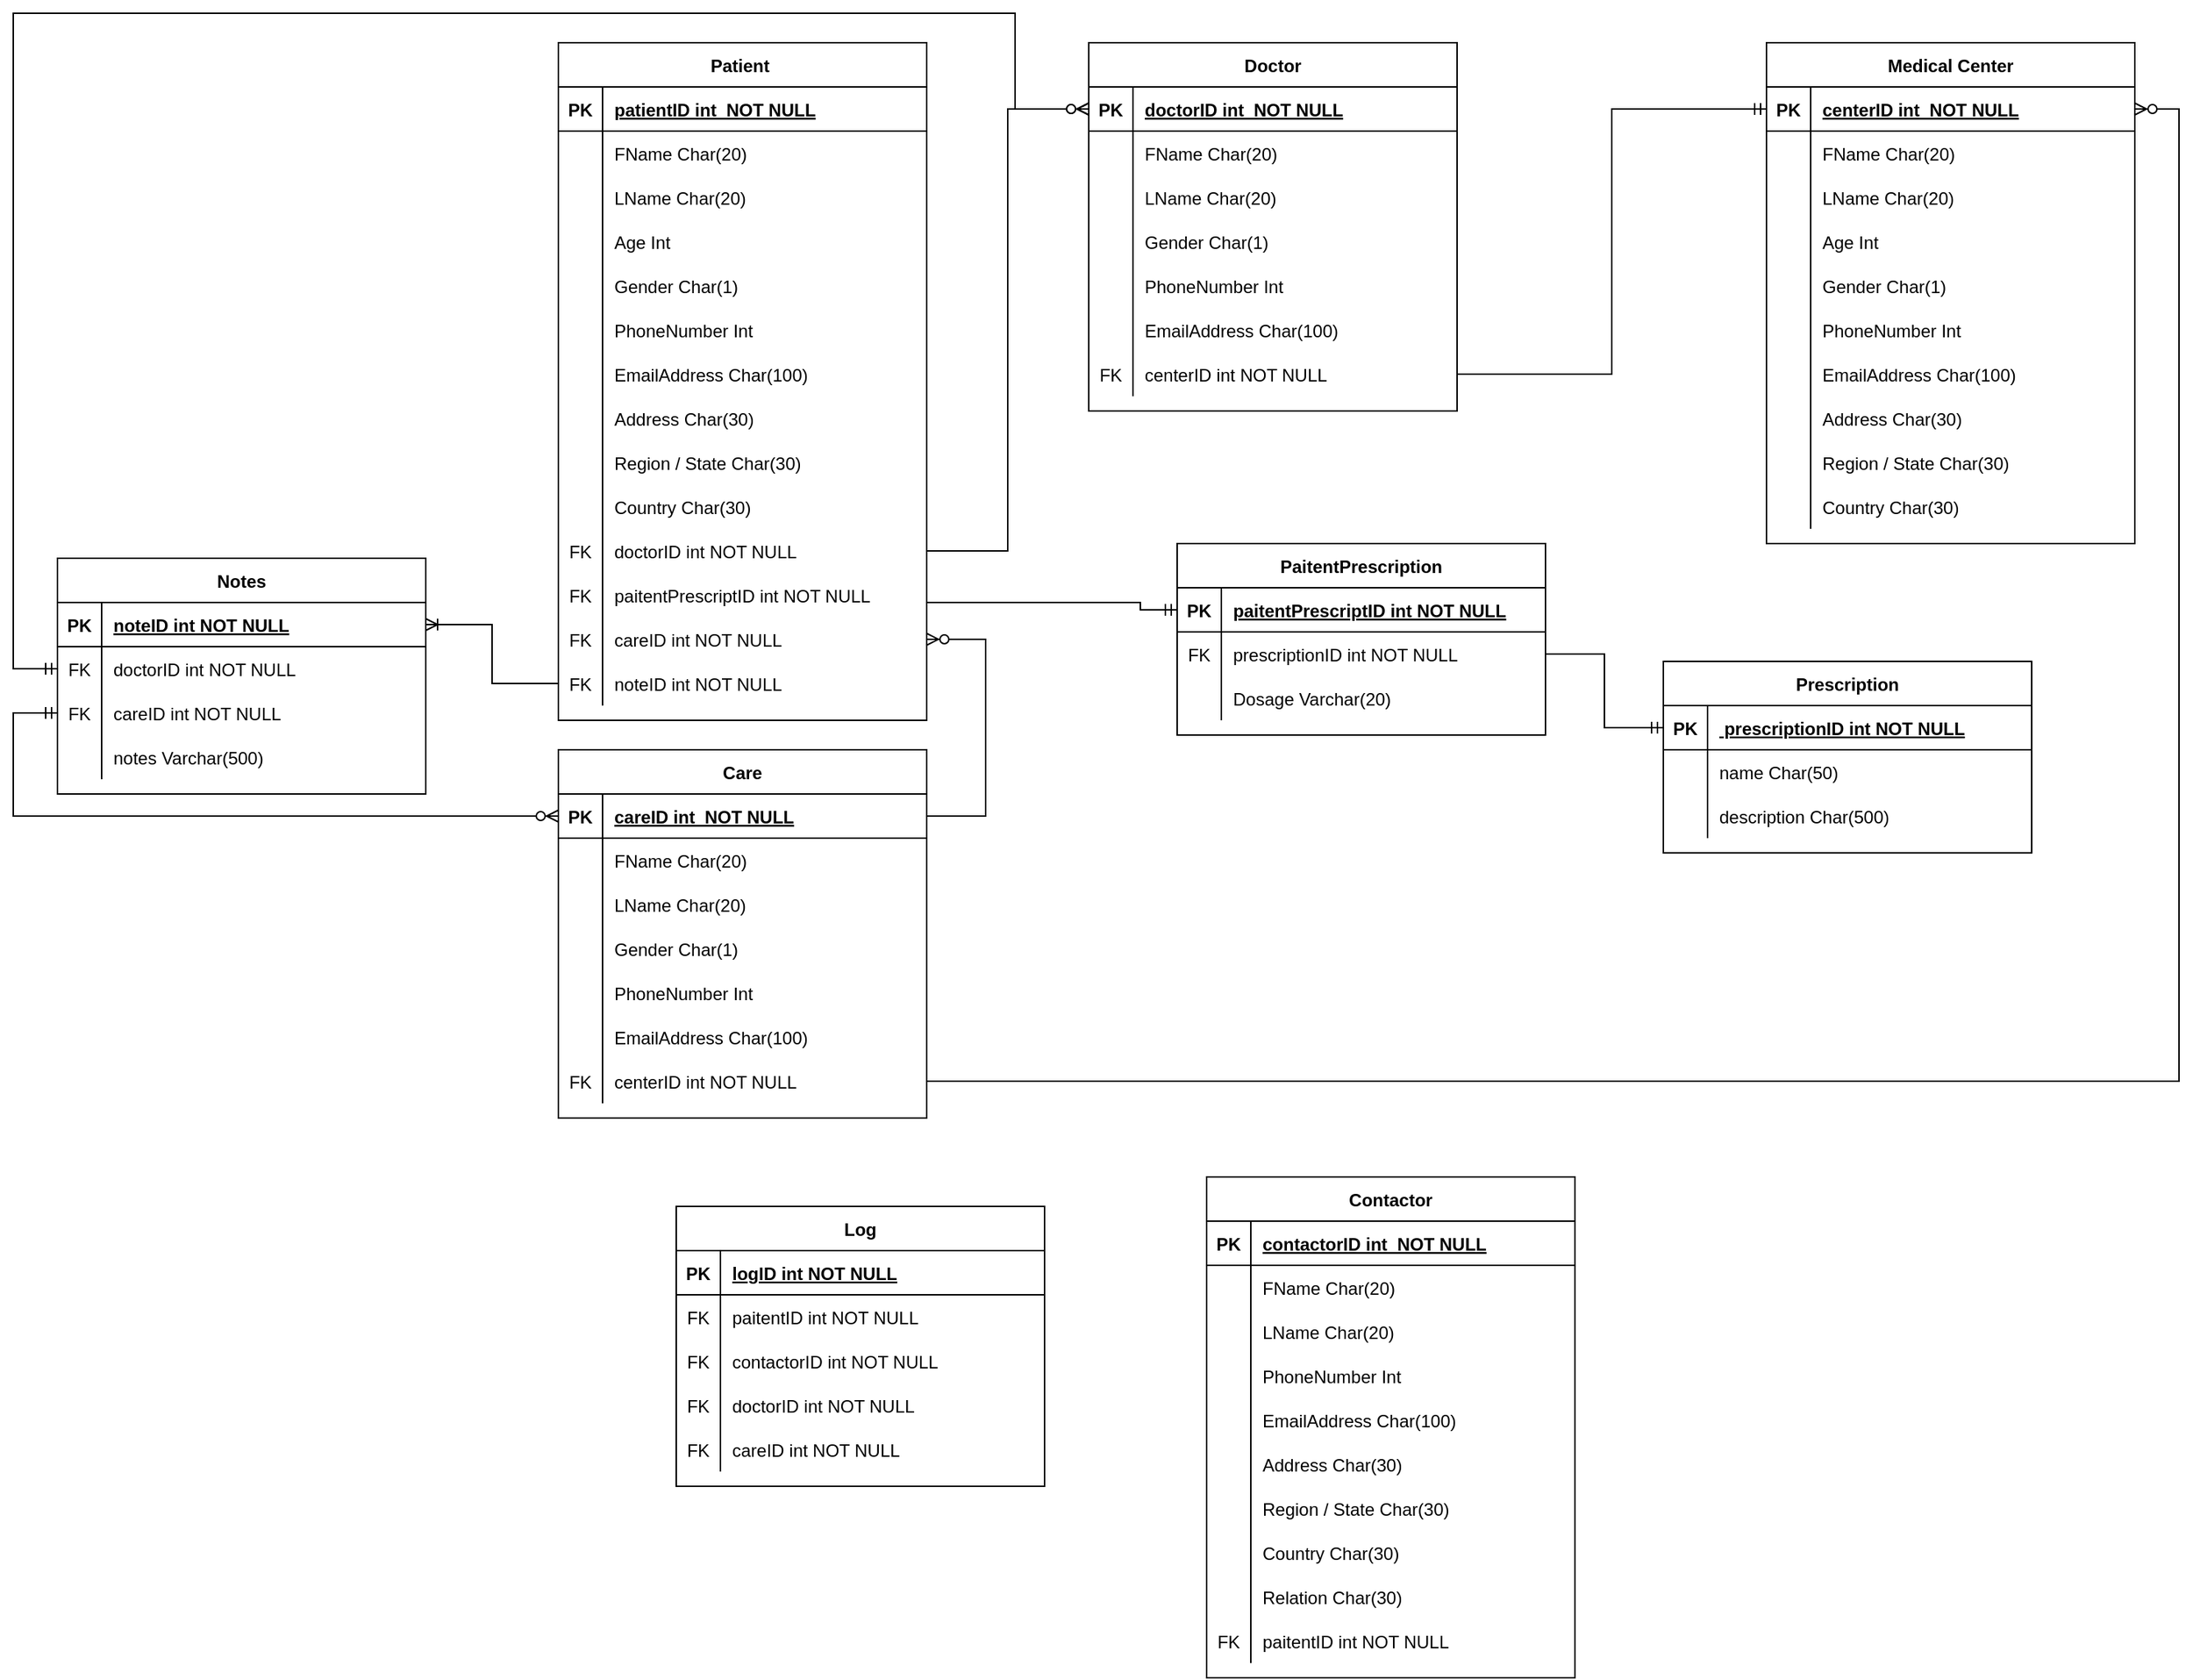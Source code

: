 <mxfile version="13.6.2" type="github">
  <diagram id="R2lEEEUBdFMjLlhIrx00" name="Page-1">
    <mxGraphModel dx="3224" dy="1149" grid="1" gridSize="10" guides="1" tooltips="1" connect="1" arrows="1" fold="1" page="1" pageScale="1" pageWidth="850" pageHeight="1100" math="0" shadow="0" extFonts="Permanent Marker^https://fonts.googleapis.com/css?family=Permanent+Marker">
      <root>
        <mxCell id="0" />
        <mxCell id="1" parent="0" />
        <mxCell id="hVC6_kAV7tMf4CA7Y3as-2" value="Patient " style="shape=table;startSize=30;container=1;collapsible=1;childLayout=tableLayout;fixedRows=1;rowLines=0;fontStyle=1;align=center;resizeLast=1;" parent="1" vertex="1">
          <mxGeometry x="30" y="40" width="250" height="460" as="geometry" />
        </mxCell>
        <mxCell id="hVC6_kAV7tMf4CA7Y3as-3" value="" style="shape=partialRectangle;collapsible=0;dropTarget=0;pointerEvents=0;fillColor=none;points=[[0,0.5],[1,0.5]];portConstraint=eastwest;top=0;left=0;right=0;bottom=1;" parent="hVC6_kAV7tMf4CA7Y3as-2" vertex="1">
          <mxGeometry y="30" width="250" height="30" as="geometry" />
        </mxCell>
        <mxCell id="hVC6_kAV7tMf4CA7Y3as-4" value="PK" style="shape=partialRectangle;overflow=hidden;connectable=0;fillColor=none;top=0;left=0;bottom=0;right=0;fontStyle=1;" parent="hVC6_kAV7tMf4CA7Y3as-3" vertex="1">
          <mxGeometry width="30" height="30" as="geometry" />
        </mxCell>
        <mxCell id="hVC6_kAV7tMf4CA7Y3as-5" value="patientID int  NOT NULL " style="shape=partialRectangle;overflow=hidden;connectable=0;fillColor=none;top=0;left=0;bottom=0;right=0;align=left;spacingLeft=6;fontStyle=5;" parent="hVC6_kAV7tMf4CA7Y3as-3" vertex="1">
          <mxGeometry x="30" width="220" height="30" as="geometry" />
        </mxCell>
        <mxCell id="hVC6_kAV7tMf4CA7Y3as-6" value="" style="shape=partialRectangle;collapsible=0;dropTarget=0;pointerEvents=0;fillColor=none;points=[[0,0.5],[1,0.5]];portConstraint=eastwest;top=0;left=0;right=0;bottom=0;" parent="hVC6_kAV7tMf4CA7Y3as-2" vertex="1">
          <mxGeometry y="60" width="250" height="30" as="geometry" />
        </mxCell>
        <mxCell id="hVC6_kAV7tMf4CA7Y3as-7" value="" style="shape=partialRectangle;overflow=hidden;connectable=0;fillColor=none;top=0;left=0;bottom=0;right=0;" parent="hVC6_kAV7tMf4CA7Y3as-6" vertex="1">
          <mxGeometry width="30" height="30" as="geometry" />
        </mxCell>
        <mxCell id="hVC6_kAV7tMf4CA7Y3as-8" value="FName Char(20)" style="shape=partialRectangle;overflow=hidden;connectable=0;fillColor=none;top=0;left=0;bottom=0;right=0;align=left;spacingLeft=6;" parent="hVC6_kAV7tMf4CA7Y3as-6" vertex="1">
          <mxGeometry x="30" width="220" height="30" as="geometry" />
        </mxCell>
        <mxCell id="hVC6_kAV7tMf4CA7Y3as-9" value="" style="shape=partialRectangle;collapsible=0;dropTarget=0;pointerEvents=0;fillColor=none;points=[[0,0.5],[1,0.5]];portConstraint=eastwest;top=0;left=0;right=0;bottom=0;" parent="hVC6_kAV7tMf4CA7Y3as-2" vertex="1">
          <mxGeometry y="90" width="250" height="30" as="geometry" />
        </mxCell>
        <mxCell id="hVC6_kAV7tMf4CA7Y3as-10" value="" style="shape=partialRectangle;overflow=hidden;connectable=0;fillColor=none;top=0;left=0;bottom=0;right=0;" parent="hVC6_kAV7tMf4CA7Y3as-9" vertex="1">
          <mxGeometry width="30" height="30" as="geometry" />
        </mxCell>
        <mxCell id="hVC6_kAV7tMf4CA7Y3as-11" value="LName Char(20)" style="shape=partialRectangle;overflow=hidden;connectable=0;fillColor=none;top=0;left=0;bottom=0;right=0;align=left;spacingLeft=6;" parent="hVC6_kAV7tMf4CA7Y3as-9" vertex="1">
          <mxGeometry x="30" width="220" height="30" as="geometry" />
        </mxCell>
        <mxCell id="hVC6_kAV7tMf4CA7Y3as-12" value="" style="shape=partialRectangle;collapsible=0;dropTarget=0;pointerEvents=0;fillColor=none;points=[[0,0.5],[1,0.5]];portConstraint=eastwest;top=0;left=0;right=0;bottom=0;" parent="hVC6_kAV7tMf4CA7Y3as-2" vertex="1">
          <mxGeometry y="120" width="250" height="30" as="geometry" />
        </mxCell>
        <mxCell id="hVC6_kAV7tMf4CA7Y3as-13" value="" style="shape=partialRectangle;overflow=hidden;connectable=0;fillColor=none;top=0;left=0;bottom=0;right=0;" parent="hVC6_kAV7tMf4CA7Y3as-12" vertex="1">
          <mxGeometry width="30" height="30" as="geometry" />
        </mxCell>
        <mxCell id="hVC6_kAV7tMf4CA7Y3as-14" value="Age Int" style="shape=partialRectangle;overflow=hidden;connectable=0;fillColor=none;top=0;left=0;bottom=0;right=0;align=left;spacingLeft=6;" parent="hVC6_kAV7tMf4CA7Y3as-12" vertex="1">
          <mxGeometry x="30" width="220" height="30" as="geometry" />
        </mxCell>
        <mxCell id="hVC6_kAV7tMf4CA7Y3as-15" value="" style="shape=partialRectangle;collapsible=0;dropTarget=0;pointerEvents=0;fillColor=none;points=[[0,0.5],[1,0.5]];portConstraint=eastwest;top=0;left=0;right=0;bottom=0;" parent="hVC6_kAV7tMf4CA7Y3as-2" vertex="1">
          <mxGeometry y="150" width="250" height="30" as="geometry" />
        </mxCell>
        <mxCell id="hVC6_kAV7tMf4CA7Y3as-16" value="" style="shape=partialRectangle;overflow=hidden;connectable=0;fillColor=none;top=0;left=0;bottom=0;right=0;" parent="hVC6_kAV7tMf4CA7Y3as-15" vertex="1">
          <mxGeometry width="30" height="30" as="geometry" />
        </mxCell>
        <mxCell id="hVC6_kAV7tMf4CA7Y3as-17" value="Gender Char(1)" style="shape=partialRectangle;overflow=hidden;connectable=0;fillColor=none;top=0;left=0;bottom=0;right=0;align=left;spacingLeft=6;" parent="hVC6_kAV7tMf4CA7Y3as-15" vertex="1">
          <mxGeometry x="30" width="220" height="30" as="geometry" />
        </mxCell>
        <mxCell id="hVC6_kAV7tMf4CA7Y3as-18" value="" style="shape=partialRectangle;collapsible=0;dropTarget=0;pointerEvents=0;fillColor=none;points=[[0,0.5],[1,0.5]];portConstraint=eastwest;top=0;left=0;right=0;bottom=0;" parent="hVC6_kAV7tMf4CA7Y3as-2" vertex="1">
          <mxGeometry y="180" width="250" height="30" as="geometry" />
        </mxCell>
        <mxCell id="hVC6_kAV7tMf4CA7Y3as-19" value="" style="shape=partialRectangle;overflow=hidden;connectable=0;fillColor=none;top=0;left=0;bottom=0;right=0;" parent="hVC6_kAV7tMf4CA7Y3as-18" vertex="1">
          <mxGeometry width="30" height="30" as="geometry" />
        </mxCell>
        <mxCell id="hVC6_kAV7tMf4CA7Y3as-20" value="PhoneNumber Int" style="shape=partialRectangle;overflow=hidden;connectable=0;fillColor=none;top=0;left=0;bottom=0;right=0;align=left;spacingLeft=6;" parent="hVC6_kAV7tMf4CA7Y3as-18" vertex="1">
          <mxGeometry x="30" width="220" height="30" as="geometry" />
        </mxCell>
        <mxCell id="hVC6_kAV7tMf4CA7Y3as-21" value="" style="shape=partialRectangle;collapsible=0;dropTarget=0;pointerEvents=0;fillColor=none;points=[[0,0.5],[1,0.5]];portConstraint=eastwest;top=0;left=0;right=0;bottom=0;" parent="hVC6_kAV7tMf4CA7Y3as-2" vertex="1">
          <mxGeometry y="210" width="250" height="30" as="geometry" />
        </mxCell>
        <mxCell id="hVC6_kAV7tMf4CA7Y3as-22" value="" style="shape=partialRectangle;overflow=hidden;connectable=0;fillColor=none;top=0;left=0;bottom=0;right=0;" parent="hVC6_kAV7tMf4CA7Y3as-21" vertex="1">
          <mxGeometry width="30" height="30" as="geometry" />
        </mxCell>
        <mxCell id="hVC6_kAV7tMf4CA7Y3as-23" value="EmailAddress Char(100)" style="shape=partialRectangle;overflow=hidden;connectable=0;fillColor=none;top=0;left=0;bottom=0;right=0;align=left;spacingLeft=6;" parent="hVC6_kAV7tMf4CA7Y3as-21" vertex="1">
          <mxGeometry x="30" width="220" height="30" as="geometry" />
        </mxCell>
        <mxCell id="hVC6_kAV7tMf4CA7Y3as-24" value="" style="shape=partialRectangle;collapsible=0;dropTarget=0;pointerEvents=0;fillColor=none;points=[[0,0.5],[1,0.5]];portConstraint=eastwest;top=0;left=0;right=0;bottom=0;" parent="hVC6_kAV7tMf4CA7Y3as-2" vertex="1">
          <mxGeometry y="240" width="250" height="30" as="geometry" />
        </mxCell>
        <mxCell id="hVC6_kAV7tMf4CA7Y3as-25" value="" style="shape=partialRectangle;overflow=hidden;connectable=0;fillColor=none;top=0;left=0;bottom=0;right=0;" parent="hVC6_kAV7tMf4CA7Y3as-24" vertex="1">
          <mxGeometry width="30" height="30" as="geometry" />
        </mxCell>
        <mxCell id="hVC6_kAV7tMf4CA7Y3as-26" value="Address Char(30)" style="shape=partialRectangle;overflow=hidden;connectable=0;fillColor=none;top=0;left=0;bottom=0;right=0;align=left;spacingLeft=6;" parent="hVC6_kAV7tMf4CA7Y3as-24" vertex="1">
          <mxGeometry x="30" width="220" height="30" as="geometry" />
        </mxCell>
        <mxCell id="hVC6_kAV7tMf4CA7Y3as-27" value="" style="shape=partialRectangle;collapsible=0;dropTarget=0;pointerEvents=0;fillColor=none;points=[[0,0.5],[1,0.5]];portConstraint=eastwest;top=0;left=0;right=0;bottom=0;" parent="hVC6_kAV7tMf4CA7Y3as-2" vertex="1">
          <mxGeometry y="270" width="250" height="30" as="geometry" />
        </mxCell>
        <mxCell id="hVC6_kAV7tMf4CA7Y3as-28" value="" style="shape=partialRectangle;overflow=hidden;connectable=0;fillColor=none;top=0;left=0;bottom=0;right=0;" parent="hVC6_kAV7tMf4CA7Y3as-27" vertex="1">
          <mxGeometry width="30" height="30" as="geometry" />
        </mxCell>
        <mxCell id="hVC6_kAV7tMf4CA7Y3as-29" value="Region / State Char(30)" style="shape=partialRectangle;overflow=hidden;connectable=0;fillColor=none;top=0;left=0;bottom=0;right=0;align=left;spacingLeft=6;" parent="hVC6_kAV7tMf4CA7Y3as-27" vertex="1">
          <mxGeometry x="30" width="220" height="30" as="geometry" />
        </mxCell>
        <mxCell id="hVC6_kAV7tMf4CA7Y3as-30" value="" style="shape=partialRectangle;collapsible=0;dropTarget=0;pointerEvents=0;fillColor=none;points=[[0,0.5],[1,0.5]];portConstraint=eastwest;top=0;left=0;right=0;bottom=0;" parent="hVC6_kAV7tMf4CA7Y3as-2" vertex="1">
          <mxGeometry y="300" width="250" height="30" as="geometry" />
        </mxCell>
        <mxCell id="hVC6_kAV7tMf4CA7Y3as-31" value="" style="shape=partialRectangle;overflow=hidden;connectable=0;fillColor=none;top=0;left=0;bottom=0;right=0;" parent="hVC6_kAV7tMf4CA7Y3as-30" vertex="1">
          <mxGeometry width="30" height="30" as="geometry" />
        </mxCell>
        <mxCell id="hVC6_kAV7tMf4CA7Y3as-32" value="Country Char(30)" style="shape=partialRectangle;overflow=hidden;connectable=0;fillColor=none;top=0;left=0;bottom=0;right=0;align=left;spacingLeft=6;" parent="hVC6_kAV7tMf4CA7Y3as-30" vertex="1">
          <mxGeometry x="30" width="220" height="30" as="geometry" />
        </mxCell>
        <mxCell id="hVC6_kAV7tMf4CA7Y3as-160" value="" style="shape=partialRectangle;collapsible=0;dropTarget=0;pointerEvents=0;fillColor=none;points=[[0,0.5],[1,0.5]];portConstraint=eastwest;top=0;left=0;right=0;bottom=0;" parent="hVC6_kAV7tMf4CA7Y3as-2" vertex="1">
          <mxGeometry y="330" width="250" height="30" as="geometry" />
        </mxCell>
        <mxCell id="hVC6_kAV7tMf4CA7Y3as-161" value="FK" style="shape=partialRectangle;overflow=hidden;connectable=0;fillColor=none;top=0;left=0;bottom=0;right=0;" parent="hVC6_kAV7tMf4CA7Y3as-160" vertex="1">
          <mxGeometry width="30" height="30" as="geometry" />
        </mxCell>
        <mxCell id="hVC6_kAV7tMf4CA7Y3as-162" value="doctorID int NOT NULL" style="shape=partialRectangle;overflow=hidden;connectable=0;fillColor=none;top=0;left=0;bottom=0;right=0;align=left;spacingLeft=6;" parent="hVC6_kAV7tMf4CA7Y3as-160" vertex="1">
          <mxGeometry x="30" width="220" height="30" as="geometry" />
        </mxCell>
        <mxCell id="hVC6_kAV7tMf4CA7Y3as-118" value="" style="shape=partialRectangle;collapsible=0;dropTarget=0;pointerEvents=0;fillColor=none;points=[[0,0.5],[1,0.5]];portConstraint=eastwest;top=0;left=0;right=0;bottom=0;" parent="hVC6_kAV7tMf4CA7Y3as-2" vertex="1">
          <mxGeometry y="360" width="250" height="30" as="geometry" />
        </mxCell>
        <mxCell id="hVC6_kAV7tMf4CA7Y3as-119" value="FK" style="shape=partialRectangle;overflow=hidden;connectable=0;fillColor=none;top=0;left=0;bottom=0;right=0;" parent="hVC6_kAV7tMf4CA7Y3as-118" vertex="1">
          <mxGeometry width="30" height="30" as="geometry" />
        </mxCell>
        <mxCell id="hVC6_kAV7tMf4CA7Y3as-120" value="paitentPrescriptID int NOT NULL" style="shape=partialRectangle;overflow=hidden;connectable=0;fillColor=none;top=0;left=0;bottom=0;right=0;align=left;spacingLeft=6;" parent="hVC6_kAV7tMf4CA7Y3as-118" vertex="1">
          <mxGeometry x="30" width="220" height="30" as="geometry" />
        </mxCell>
        <mxCell id="hVC6_kAV7tMf4CA7Y3as-164" value="" style="shape=partialRectangle;collapsible=0;dropTarget=0;pointerEvents=0;fillColor=none;points=[[0,0.5],[1,0.5]];portConstraint=eastwest;top=0;left=0;right=0;bottom=0;" parent="hVC6_kAV7tMf4CA7Y3as-2" vertex="1">
          <mxGeometry y="390" width="250" height="30" as="geometry" />
        </mxCell>
        <mxCell id="hVC6_kAV7tMf4CA7Y3as-165" value="FK" style="shape=partialRectangle;overflow=hidden;connectable=0;fillColor=none;top=0;left=0;bottom=0;right=0;" parent="hVC6_kAV7tMf4CA7Y3as-164" vertex="1">
          <mxGeometry width="30" height="30" as="geometry" />
        </mxCell>
        <mxCell id="hVC6_kAV7tMf4CA7Y3as-166" value="careID int NOT NULL" style="shape=partialRectangle;overflow=hidden;connectable=0;fillColor=none;top=0;left=0;bottom=0;right=0;align=left;spacingLeft=6;" parent="hVC6_kAV7tMf4CA7Y3as-164" vertex="1">
          <mxGeometry x="30" width="220" height="30" as="geometry" />
        </mxCell>
        <mxCell id="hVC6_kAV7tMf4CA7Y3as-214" value="" style="shape=partialRectangle;collapsible=0;dropTarget=0;pointerEvents=0;fillColor=none;points=[[0,0.5],[1,0.5]];portConstraint=eastwest;top=0;left=0;right=0;bottom=0;" parent="hVC6_kAV7tMf4CA7Y3as-2" vertex="1">
          <mxGeometry y="420" width="250" height="30" as="geometry" />
        </mxCell>
        <mxCell id="hVC6_kAV7tMf4CA7Y3as-215" value="FK" style="shape=partialRectangle;overflow=hidden;connectable=0;fillColor=none;top=0;left=0;bottom=0;right=0;" parent="hVC6_kAV7tMf4CA7Y3as-214" vertex="1">
          <mxGeometry width="30" height="30" as="geometry" />
        </mxCell>
        <mxCell id="hVC6_kAV7tMf4CA7Y3as-216" value="noteID int NOT NULL" style="shape=partialRectangle;overflow=hidden;connectable=0;fillColor=none;top=0;left=0;bottom=0;right=0;align=left;spacingLeft=6;" parent="hVC6_kAV7tMf4CA7Y3as-214" vertex="1">
          <mxGeometry x="30" width="220" height="30" as="geometry" />
        </mxCell>
        <mxCell id="hVC6_kAV7tMf4CA7Y3as-33" value="Doctor" style="shape=table;startSize=30;container=1;collapsible=1;childLayout=tableLayout;fixedRows=1;rowLines=0;fontStyle=1;align=center;resizeLast=1;" parent="1" vertex="1">
          <mxGeometry x="390" y="40" width="250" height="250" as="geometry" />
        </mxCell>
        <mxCell id="hVC6_kAV7tMf4CA7Y3as-34" value="" style="shape=partialRectangle;collapsible=0;dropTarget=0;pointerEvents=0;fillColor=none;points=[[0,0.5],[1,0.5]];portConstraint=eastwest;top=0;left=0;right=0;bottom=1;" parent="hVC6_kAV7tMf4CA7Y3as-33" vertex="1">
          <mxGeometry y="30" width="250" height="30" as="geometry" />
        </mxCell>
        <mxCell id="hVC6_kAV7tMf4CA7Y3as-35" value="PK" style="shape=partialRectangle;overflow=hidden;connectable=0;fillColor=none;top=0;left=0;bottom=0;right=0;fontStyle=1;" parent="hVC6_kAV7tMf4CA7Y3as-34" vertex="1">
          <mxGeometry width="30" height="30" as="geometry" />
        </mxCell>
        <mxCell id="hVC6_kAV7tMf4CA7Y3as-36" value="doctorID int  NOT NULL " style="shape=partialRectangle;overflow=hidden;connectable=0;fillColor=none;top=0;left=0;bottom=0;right=0;align=left;spacingLeft=6;fontStyle=5;" parent="hVC6_kAV7tMf4CA7Y3as-34" vertex="1">
          <mxGeometry x="30" width="220" height="30" as="geometry" />
        </mxCell>
        <mxCell id="hVC6_kAV7tMf4CA7Y3as-37" value="" style="shape=partialRectangle;collapsible=0;dropTarget=0;pointerEvents=0;fillColor=none;points=[[0,0.5],[1,0.5]];portConstraint=eastwest;top=0;left=0;right=0;bottom=0;" parent="hVC6_kAV7tMf4CA7Y3as-33" vertex="1">
          <mxGeometry y="60" width="250" height="30" as="geometry" />
        </mxCell>
        <mxCell id="hVC6_kAV7tMf4CA7Y3as-38" value="" style="shape=partialRectangle;overflow=hidden;connectable=0;fillColor=none;top=0;left=0;bottom=0;right=0;" parent="hVC6_kAV7tMf4CA7Y3as-37" vertex="1">
          <mxGeometry width="30" height="30" as="geometry" />
        </mxCell>
        <mxCell id="hVC6_kAV7tMf4CA7Y3as-39" value="FName Char(20)" style="shape=partialRectangle;overflow=hidden;connectable=0;fillColor=none;top=0;left=0;bottom=0;right=0;align=left;spacingLeft=6;" parent="hVC6_kAV7tMf4CA7Y3as-37" vertex="1">
          <mxGeometry x="30" width="220" height="30" as="geometry" />
        </mxCell>
        <mxCell id="hVC6_kAV7tMf4CA7Y3as-40" value="" style="shape=partialRectangle;collapsible=0;dropTarget=0;pointerEvents=0;fillColor=none;points=[[0,0.5],[1,0.5]];portConstraint=eastwest;top=0;left=0;right=0;bottom=0;" parent="hVC6_kAV7tMf4CA7Y3as-33" vertex="1">
          <mxGeometry y="90" width="250" height="30" as="geometry" />
        </mxCell>
        <mxCell id="hVC6_kAV7tMf4CA7Y3as-41" value="" style="shape=partialRectangle;overflow=hidden;connectable=0;fillColor=none;top=0;left=0;bottom=0;right=0;" parent="hVC6_kAV7tMf4CA7Y3as-40" vertex="1">
          <mxGeometry width="30" height="30" as="geometry" />
        </mxCell>
        <mxCell id="hVC6_kAV7tMf4CA7Y3as-42" value="LName Char(20)" style="shape=partialRectangle;overflow=hidden;connectable=0;fillColor=none;top=0;left=0;bottom=0;right=0;align=left;spacingLeft=6;" parent="hVC6_kAV7tMf4CA7Y3as-40" vertex="1">
          <mxGeometry x="30" width="220" height="30" as="geometry" />
        </mxCell>
        <mxCell id="hVC6_kAV7tMf4CA7Y3as-46" value="" style="shape=partialRectangle;collapsible=0;dropTarget=0;pointerEvents=0;fillColor=none;points=[[0,0.5],[1,0.5]];portConstraint=eastwest;top=0;left=0;right=0;bottom=0;" parent="hVC6_kAV7tMf4CA7Y3as-33" vertex="1">
          <mxGeometry y="120" width="250" height="30" as="geometry" />
        </mxCell>
        <mxCell id="hVC6_kAV7tMf4CA7Y3as-47" value="" style="shape=partialRectangle;overflow=hidden;connectable=0;fillColor=none;top=0;left=0;bottom=0;right=0;" parent="hVC6_kAV7tMf4CA7Y3as-46" vertex="1">
          <mxGeometry width="30" height="30" as="geometry" />
        </mxCell>
        <mxCell id="hVC6_kAV7tMf4CA7Y3as-48" value="Gender Char(1)" style="shape=partialRectangle;overflow=hidden;connectable=0;fillColor=none;top=0;left=0;bottom=0;right=0;align=left;spacingLeft=6;" parent="hVC6_kAV7tMf4CA7Y3as-46" vertex="1">
          <mxGeometry x="30" width="220" height="30" as="geometry" />
        </mxCell>
        <mxCell id="hVC6_kAV7tMf4CA7Y3as-49" value="" style="shape=partialRectangle;collapsible=0;dropTarget=0;pointerEvents=0;fillColor=none;points=[[0,0.5],[1,0.5]];portConstraint=eastwest;top=0;left=0;right=0;bottom=0;" parent="hVC6_kAV7tMf4CA7Y3as-33" vertex="1">
          <mxGeometry y="150" width="250" height="30" as="geometry" />
        </mxCell>
        <mxCell id="hVC6_kAV7tMf4CA7Y3as-50" value="" style="shape=partialRectangle;overflow=hidden;connectable=0;fillColor=none;top=0;left=0;bottom=0;right=0;" parent="hVC6_kAV7tMf4CA7Y3as-49" vertex="1">
          <mxGeometry width="30" height="30" as="geometry" />
        </mxCell>
        <mxCell id="hVC6_kAV7tMf4CA7Y3as-51" value="PhoneNumber Int" style="shape=partialRectangle;overflow=hidden;connectable=0;fillColor=none;top=0;left=0;bottom=0;right=0;align=left;spacingLeft=6;" parent="hVC6_kAV7tMf4CA7Y3as-49" vertex="1">
          <mxGeometry x="30" width="220" height="30" as="geometry" />
        </mxCell>
        <mxCell id="hVC6_kAV7tMf4CA7Y3as-52" value="" style="shape=partialRectangle;collapsible=0;dropTarget=0;pointerEvents=0;fillColor=none;points=[[0,0.5],[1,0.5]];portConstraint=eastwest;top=0;left=0;right=0;bottom=0;" parent="hVC6_kAV7tMf4CA7Y3as-33" vertex="1">
          <mxGeometry y="180" width="250" height="30" as="geometry" />
        </mxCell>
        <mxCell id="hVC6_kAV7tMf4CA7Y3as-53" value="" style="shape=partialRectangle;overflow=hidden;connectable=0;fillColor=none;top=0;left=0;bottom=0;right=0;" parent="hVC6_kAV7tMf4CA7Y3as-52" vertex="1">
          <mxGeometry width="30" height="30" as="geometry" />
        </mxCell>
        <mxCell id="hVC6_kAV7tMf4CA7Y3as-54" value="EmailAddress Char(100)" style="shape=partialRectangle;overflow=hidden;connectable=0;fillColor=none;top=0;left=0;bottom=0;right=0;align=left;spacingLeft=6;" parent="hVC6_kAV7tMf4CA7Y3as-52" vertex="1">
          <mxGeometry x="30" width="220" height="30" as="geometry" />
        </mxCell>
        <mxCell id="hVC6_kAV7tMf4CA7Y3as-61" value="" style="shape=partialRectangle;collapsible=0;dropTarget=0;pointerEvents=0;fillColor=none;points=[[0,0.5],[1,0.5]];portConstraint=eastwest;top=0;left=0;right=0;bottom=0;" parent="hVC6_kAV7tMf4CA7Y3as-33" vertex="1">
          <mxGeometry y="210" width="250" height="30" as="geometry" />
        </mxCell>
        <mxCell id="hVC6_kAV7tMf4CA7Y3as-62" value="FK" style="shape=partialRectangle;overflow=hidden;connectable=0;fillColor=none;top=0;left=0;bottom=0;right=0;" parent="hVC6_kAV7tMf4CA7Y3as-61" vertex="1">
          <mxGeometry width="30" height="30" as="geometry" />
        </mxCell>
        <mxCell id="hVC6_kAV7tMf4CA7Y3as-63" value="centerID int NOT NULL" style="shape=partialRectangle;overflow=hidden;connectable=0;fillColor=none;top=0;left=0;bottom=0;right=0;align=left;spacingLeft=6;" parent="hVC6_kAV7tMf4CA7Y3as-61" vertex="1">
          <mxGeometry x="30" width="220" height="30" as="geometry" />
        </mxCell>
        <mxCell id="hVC6_kAV7tMf4CA7Y3as-122" value="" style="edgeStyle=orthogonalEdgeStyle;fontSize=12;html=1;endArrow=ERmandOne;entryX=0;entryY=0.5;entryDx=0;entryDy=0;exitX=1;exitY=0.5;exitDx=0;exitDy=0;rounded=0;" parent="1" source="hVC6_kAV7tMf4CA7Y3as-118" target="hVC6_kAV7tMf4CA7Y3as-106" edge="1">
          <mxGeometry width="100" height="100" relative="1" as="geometry">
            <mxPoint x="50" y="620" as="sourcePoint" />
            <mxPoint x="150" y="520" as="targetPoint" />
            <Array as="points">
              <mxPoint x="280" y="420" />
              <mxPoint x="425" y="420" />
            </Array>
          </mxGeometry>
        </mxCell>
        <mxCell id="hVC6_kAV7tMf4CA7Y3as-124" value="" style="edgeStyle=orthogonalEdgeStyle;fontSize=12;html=1;endArrow=ERmandOne;rounded=0;entryX=0;entryY=0.5;entryDx=0;entryDy=0;exitX=1;exitY=0.5;exitDx=0;exitDy=0;" parent="1" source="hVC6_kAV7tMf4CA7Y3as-109" target="hVC6_kAV7tMf4CA7Y3as-96" edge="1">
          <mxGeometry width="100" height="100" relative="1" as="geometry">
            <mxPoint x="480" y="550" as="sourcePoint" />
            <mxPoint x="580" y="450" as="targetPoint" />
          </mxGeometry>
        </mxCell>
        <mxCell id="hVC6_kAV7tMf4CA7Y3as-64" value="Medical Center" style="shape=table;startSize=30;container=1;collapsible=1;childLayout=tableLayout;fixedRows=1;rowLines=0;fontStyle=1;align=center;resizeLast=1;" parent="1" vertex="1">
          <mxGeometry x="850" y="40" width="250" height="340" as="geometry" />
        </mxCell>
        <mxCell id="hVC6_kAV7tMf4CA7Y3as-65" value="" style="shape=partialRectangle;collapsible=0;dropTarget=0;pointerEvents=0;fillColor=none;points=[[0,0.5],[1,0.5]];portConstraint=eastwest;top=0;left=0;right=0;bottom=1;" parent="hVC6_kAV7tMf4CA7Y3as-64" vertex="1">
          <mxGeometry y="30" width="250" height="30" as="geometry" />
        </mxCell>
        <mxCell id="hVC6_kAV7tMf4CA7Y3as-66" value="PK" style="shape=partialRectangle;overflow=hidden;connectable=0;fillColor=none;top=0;left=0;bottom=0;right=0;fontStyle=1;" parent="hVC6_kAV7tMf4CA7Y3as-65" vertex="1">
          <mxGeometry width="30" height="30" as="geometry" />
        </mxCell>
        <mxCell id="hVC6_kAV7tMf4CA7Y3as-67" value="centerID int  NOT NULL " style="shape=partialRectangle;overflow=hidden;connectable=0;fillColor=none;top=0;left=0;bottom=0;right=0;align=left;spacingLeft=6;fontStyle=5;" parent="hVC6_kAV7tMf4CA7Y3as-65" vertex="1">
          <mxGeometry x="30" width="220" height="30" as="geometry" />
        </mxCell>
        <mxCell id="hVC6_kAV7tMf4CA7Y3as-68" value="" style="shape=partialRectangle;collapsible=0;dropTarget=0;pointerEvents=0;fillColor=none;points=[[0,0.5],[1,0.5]];portConstraint=eastwest;top=0;left=0;right=0;bottom=0;" parent="hVC6_kAV7tMf4CA7Y3as-64" vertex="1">
          <mxGeometry y="60" width="250" height="30" as="geometry" />
        </mxCell>
        <mxCell id="hVC6_kAV7tMf4CA7Y3as-69" value="" style="shape=partialRectangle;overflow=hidden;connectable=0;fillColor=none;top=0;left=0;bottom=0;right=0;" parent="hVC6_kAV7tMf4CA7Y3as-68" vertex="1">
          <mxGeometry width="30" height="30" as="geometry" />
        </mxCell>
        <mxCell id="hVC6_kAV7tMf4CA7Y3as-70" value="FName Char(20)" style="shape=partialRectangle;overflow=hidden;connectable=0;fillColor=none;top=0;left=0;bottom=0;right=0;align=left;spacingLeft=6;" parent="hVC6_kAV7tMf4CA7Y3as-68" vertex="1">
          <mxGeometry x="30" width="220" height="30" as="geometry" />
        </mxCell>
        <mxCell id="hVC6_kAV7tMf4CA7Y3as-71" value="" style="shape=partialRectangle;collapsible=0;dropTarget=0;pointerEvents=0;fillColor=none;points=[[0,0.5],[1,0.5]];portConstraint=eastwest;top=0;left=0;right=0;bottom=0;" parent="hVC6_kAV7tMf4CA7Y3as-64" vertex="1">
          <mxGeometry y="90" width="250" height="30" as="geometry" />
        </mxCell>
        <mxCell id="hVC6_kAV7tMf4CA7Y3as-72" value="" style="shape=partialRectangle;overflow=hidden;connectable=0;fillColor=none;top=0;left=0;bottom=0;right=0;" parent="hVC6_kAV7tMf4CA7Y3as-71" vertex="1">
          <mxGeometry width="30" height="30" as="geometry" />
        </mxCell>
        <mxCell id="hVC6_kAV7tMf4CA7Y3as-73" value="LName Char(20)" style="shape=partialRectangle;overflow=hidden;connectable=0;fillColor=none;top=0;left=0;bottom=0;right=0;align=left;spacingLeft=6;" parent="hVC6_kAV7tMf4CA7Y3as-71" vertex="1">
          <mxGeometry x="30" width="220" height="30" as="geometry" />
        </mxCell>
        <mxCell id="hVC6_kAV7tMf4CA7Y3as-74" value="" style="shape=partialRectangle;collapsible=0;dropTarget=0;pointerEvents=0;fillColor=none;points=[[0,0.5],[1,0.5]];portConstraint=eastwest;top=0;left=0;right=0;bottom=0;" parent="hVC6_kAV7tMf4CA7Y3as-64" vertex="1">
          <mxGeometry y="120" width="250" height="30" as="geometry" />
        </mxCell>
        <mxCell id="hVC6_kAV7tMf4CA7Y3as-75" value="" style="shape=partialRectangle;overflow=hidden;connectable=0;fillColor=none;top=0;left=0;bottom=0;right=0;" parent="hVC6_kAV7tMf4CA7Y3as-74" vertex="1">
          <mxGeometry width="30" height="30" as="geometry" />
        </mxCell>
        <mxCell id="hVC6_kAV7tMf4CA7Y3as-76" value="Age Int" style="shape=partialRectangle;overflow=hidden;connectable=0;fillColor=none;top=0;left=0;bottom=0;right=0;align=left;spacingLeft=6;" parent="hVC6_kAV7tMf4CA7Y3as-74" vertex="1">
          <mxGeometry x="30" width="220" height="30" as="geometry" />
        </mxCell>
        <mxCell id="hVC6_kAV7tMf4CA7Y3as-77" value="" style="shape=partialRectangle;collapsible=0;dropTarget=0;pointerEvents=0;fillColor=none;points=[[0,0.5],[1,0.5]];portConstraint=eastwest;top=0;left=0;right=0;bottom=0;" parent="hVC6_kAV7tMf4CA7Y3as-64" vertex="1">
          <mxGeometry y="150" width="250" height="30" as="geometry" />
        </mxCell>
        <mxCell id="hVC6_kAV7tMf4CA7Y3as-78" value="" style="shape=partialRectangle;overflow=hidden;connectable=0;fillColor=none;top=0;left=0;bottom=0;right=0;" parent="hVC6_kAV7tMf4CA7Y3as-77" vertex="1">
          <mxGeometry width="30" height="30" as="geometry" />
        </mxCell>
        <mxCell id="hVC6_kAV7tMf4CA7Y3as-79" value="Gender Char(1)" style="shape=partialRectangle;overflow=hidden;connectable=0;fillColor=none;top=0;left=0;bottom=0;right=0;align=left;spacingLeft=6;" parent="hVC6_kAV7tMf4CA7Y3as-77" vertex="1">
          <mxGeometry x="30" width="220" height="30" as="geometry" />
        </mxCell>
        <mxCell id="hVC6_kAV7tMf4CA7Y3as-80" value="" style="shape=partialRectangle;collapsible=0;dropTarget=0;pointerEvents=0;fillColor=none;points=[[0,0.5],[1,0.5]];portConstraint=eastwest;top=0;left=0;right=0;bottom=0;" parent="hVC6_kAV7tMf4CA7Y3as-64" vertex="1">
          <mxGeometry y="180" width="250" height="30" as="geometry" />
        </mxCell>
        <mxCell id="hVC6_kAV7tMf4CA7Y3as-81" value="" style="shape=partialRectangle;overflow=hidden;connectable=0;fillColor=none;top=0;left=0;bottom=0;right=0;" parent="hVC6_kAV7tMf4CA7Y3as-80" vertex="1">
          <mxGeometry width="30" height="30" as="geometry" />
        </mxCell>
        <mxCell id="hVC6_kAV7tMf4CA7Y3as-82" value="PhoneNumber Int" style="shape=partialRectangle;overflow=hidden;connectable=0;fillColor=none;top=0;left=0;bottom=0;right=0;align=left;spacingLeft=6;" parent="hVC6_kAV7tMf4CA7Y3as-80" vertex="1">
          <mxGeometry x="30" width="220" height="30" as="geometry" />
        </mxCell>
        <mxCell id="hVC6_kAV7tMf4CA7Y3as-83" value="" style="shape=partialRectangle;collapsible=0;dropTarget=0;pointerEvents=0;fillColor=none;points=[[0,0.5],[1,0.5]];portConstraint=eastwest;top=0;left=0;right=0;bottom=0;" parent="hVC6_kAV7tMf4CA7Y3as-64" vertex="1">
          <mxGeometry y="210" width="250" height="30" as="geometry" />
        </mxCell>
        <mxCell id="hVC6_kAV7tMf4CA7Y3as-84" value="" style="shape=partialRectangle;overflow=hidden;connectable=0;fillColor=none;top=0;left=0;bottom=0;right=0;" parent="hVC6_kAV7tMf4CA7Y3as-83" vertex="1">
          <mxGeometry width="30" height="30" as="geometry" />
        </mxCell>
        <mxCell id="hVC6_kAV7tMf4CA7Y3as-85" value="EmailAddress Char(100)" style="shape=partialRectangle;overflow=hidden;connectable=0;fillColor=none;top=0;left=0;bottom=0;right=0;align=left;spacingLeft=6;" parent="hVC6_kAV7tMf4CA7Y3as-83" vertex="1">
          <mxGeometry x="30" width="220" height="30" as="geometry" />
        </mxCell>
        <mxCell id="hVC6_kAV7tMf4CA7Y3as-86" value="" style="shape=partialRectangle;collapsible=0;dropTarget=0;pointerEvents=0;fillColor=none;points=[[0,0.5],[1,0.5]];portConstraint=eastwest;top=0;left=0;right=0;bottom=0;" parent="hVC6_kAV7tMf4CA7Y3as-64" vertex="1">
          <mxGeometry y="240" width="250" height="30" as="geometry" />
        </mxCell>
        <mxCell id="hVC6_kAV7tMf4CA7Y3as-87" value="" style="shape=partialRectangle;overflow=hidden;connectable=0;fillColor=none;top=0;left=0;bottom=0;right=0;" parent="hVC6_kAV7tMf4CA7Y3as-86" vertex="1">
          <mxGeometry width="30" height="30" as="geometry" />
        </mxCell>
        <mxCell id="hVC6_kAV7tMf4CA7Y3as-88" value="Address Char(30)" style="shape=partialRectangle;overflow=hidden;connectable=0;fillColor=none;top=0;left=0;bottom=0;right=0;align=left;spacingLeft=6;" parent="hVC6_kAV7tMf4CA7Y3as-86" vertex="1">
          <mxGeometry x="30" width="220" height="30" as="geometry" />
        </mxCell>
        <mxCell id="hVC6_kAV7tMf4CA7Y3as-89" value="" style="shape=partialRectangle;collapsible=0;dropTarget=0;pointerEvents=0;fillColor=none;points=[[0,0.5],[1,0.5]];portConstraint=eastwest;top=0;left=0;right=0;bottom=0;" parent="hVC6_kAV7tMf4CA7Y3as-64" vertex="1">
          <mxGeometry y="270" width="250" height="30" as="geometry" />
        </mxCell>
        <mxCell id="hVC6_kAV7tMf4CA7Y3as-90" value="" style="shape=partialRectangle;overflow=hidden;connectable=0;fillColor=none;top=0;left=0;bottom=0;right=0;" parent="hVC6_kAV7tMf4CA7Y3as-89" vertex="1">
          <mxGeometry width="30" height="30" as="geometry" />
        </mxCell>
        <mxCell id="hVC6_kAV7tMf4CA7Y3as-91" value="Region / State Char(30)" style="shape=partialRectangle;overflow=hidden;connectable=0;fillColor=none;top=0;left=0;bottom=0;right=0;align=left;spacingLeft=6;" parent="hVC6_kAV7tMf4CA7Y3as-89" vertex="1">
          <mxGeometry x="30" width="220" height="30" as="geometry" />
        </mxCell>
        <mxCell id="hVC6_kAV7tMf4CA7Y3as-92" value="" style="shape=partialRectangle;collapsible=0;dropTarget=0;pointerEvents=0;fillColor=none;points=[[0,0.5],[1,0.5]];portConstraint=eastwest;top=0;left=0;right=0;bottom=0;" parent="hVC6_kAV7tMf4CA7Y3as-64" vertex="1">
          <mxGeometry y="300" width="250" height="30" as="geometry" />
        </mxCell>
        <mxCell id="hVC6_kAV7tMf4CA7Y3as-93" value="" style="shape=partialRectangle;overflow=hidden;connectable=0;fillColor=none;top=0;left=0;bottom=0;right=0;" parent="hVC6_kAV7tMf4CA7Y3as-92" vertex="1">
          <mxGeometry width="30" height="30" as="geometry" />
        </mxCell>
        <mxCell id="hVC6_kAV7tMf4CA7Y3as-94" value="Country Char(30)" style="shape=partialRectangle;overflow=hidden;connectable=0;fillColor=none;top=0;left=0;bottom=0;right=0;align=left;spacingLeft=6;" parent="hVC6_kAV7tMf4CA7Y3as-92" vertex="1">
          <mxGeometry x="30" width="220" height="30" as="geometry" />
        </mxCell>
        <mxCell id="hVC6_kAV7tMf4CA7Y3as-125" value="" style="edgeStyle=orthogonalEdgeStyle;fontSize=12;html=1;endArrow=ERmandOne;rounded=0;exitX=1;exitY=0.5;exitDx=0;exitDy=0;entryX=0;entryY=0.5;entryDx=0;entryDy=0;" parent="1" source="hVC6_kAV7tMf4CA7Y3as-61" target="hVC6_kAV7tMf4CA7Y3as-65" edge="1">
          <mxGeometry width="100" height="100" relative="1" as="geometry">
            <mxPoint x="680" y="280" as="sourcePoint" />
            <mxPoint x="780" y="180" as="targetPoint" />
          </mxGeometry>
        </mxCell>
        <mxCell id="hVC6_kAV7tMf4CA7Y3as-163" value="" style="edgeStyle=orthogonalEdgeStyle;fontSize=12;html=1;endArrow=ERzeroToMany;endFill=1;exitX=1;exitY=0.5;exitDx=0;exitDy=0;entryX=0;entryY=0.5;entryDx=0;entryDy=0;rounded=0;" parent="1" source="hVC6_kAV7tMf4CA7Y3as-160" target="hVC6_kAV7tMf4CA7Y3as-34" edge="1">
          <mxGeometry width="100" height="100" relative="1" as="geometry">
            <mxPoint x="370" y="450" as="sourcePoint" />
            <mxPoint x="470" y="350" as="targetPoint" />
          </mxGeometry>
        </mxCell>
        <mxCell id="hVC6_kAV7tMf4CA7Y3as-95" value="Prescription" style="shape=table;startSize=30;container=1;collapsible=1;childLayout=tableLayout;fixedRows=1;rowLines=0;fontStyle=1;align=center;resizeLast=1;" parent="1" vertex="1">
          <mxGeometry x="780" y="460" width="250" height="130" as="geometry" />
        </mxCell>
        <mxCell id="hVC6_kAV7tMf4CA7Y3as-96" value="" style="shape=partialRectangle;collapsible=0;dropTarget=0;pointerEvents=0;fillColor=none;points=[[0,0.5],[1,0.5]];portConstraint=eastwest;top=0;left=0;right=0;bottom=1;" parent="hVC6_kAV7tMf4CA7Y3as-95" vertex="1">
          <mxGeometry y="30" width="250" height="30" as="geometry" />
        </mxCell>
        <mxCell id="hVC6_kAV7tMf4CA7Y3as-97" value="PK" style="shape=partialRectangle;overflow=hidden;connectable=0;fillColor=none;top=0;left=0;bottom=0;right=0;fontStyle=1;" parent="hVC6_kAV7tMf4CA7Y3as-96" vertex="1">
          <mxGeometry width="30" height="30" as="geometry" />
        </mxCell>
        <mxCell id="hVC6_kAV7tMf4CA7Y3as-98" value=" prescriptionID int NOT NULL " style="shape=partialRectangle;overflow=hidden;connectable=0;fillColor=none;top=0;left=0;bottom=0;right=0;align=left;spacingLeft=6;fontStyle=5;" parent="hVC6_kAV7tMf4CA7Y3as-96" vertex="1">
          <mxGeometry x="30" width="220" height="30" as="geometry" />
        </mxCell>
        <mxCell id="hVC6_kAV7tMf4CA7Y3as-99" value="" style="shape=partialRectangle;collapsible=0;dropTarget=0;pointerEvents=0;fillColor=none;points=[[0,0.5],[1,0.5]];portConstraint=eastwest;top=0;left=0;right=0;bottom=0;" parent="hVC6_kAV7tMf4CA7Y3as-95" vertex="1">
          <mxGeometry y="60" width="250" height="30" as="geometry" />
        </mxCell>
        <mxCell id="hVC6_kAV7tMf4CA7Y3as-100" value="" style="shape=partialRectangle;overflow=hidden;connectable=0;fillColor=none;top=0;left=0;bottom=0;right=0;" parent="hVC6_kAV7tMf4CA7Y3as-99" vertex="1">
          <mxGeometry width="30" height="30" as="geometry" />
        </mxCell>
        <mxCell id="hVC6_kAV7tMf4CA7Y3as-101" value="name Char(50)" style="shape=partialRectangle;overflow=hidden;connectable=0;fillColor=none;top=0;left=0;bottom=0;right=0;align=left;spacingLeft=6;" parent="hVC6_kAV7tMf4CA7Y3as-99" vertex="1">
          <mxGeometry x="30" width="220" height="30" as="geometry" />
        </mxCell>
        <mxCell id="hVC6_kAV7tMf4CA7Y3as-102" value="" style="shape=partialRectangle;collapsible=0;dropTarget=0;pointerEvents=0;fillColor=none;points=[[0,0.5],[1,0.5]];portConstraint=eastwest;top=0;left=0;right=0;bottom=0;" parent="hVC6_kAV7tMf4CA7Y3as-95" vertex="1">
          <mxGeometry y="90" width="250" height="30" as="geometry" />
        </mxCell>
        <mxCell id="hVC6_kAV7tMf4CA7Y3as-103" value="" style="shape=partialRectangle;overflow=hidden;connectable=0;fillColor=none;top=0;left=0;bottom=0;right=0;" parent="hVC6_kAV7tMf4CA7Y3as-102" vertex="1">
          <mxGeometry width="30" height="30" as="geometry" />
        </mxCell>
        <mxCell id="hVC6_kAV7tMf4CA7Y3as-104" value="description Char(500)" style="shape=partialRectangle;overflow=hidden;connectable=0;fillColor=none;top=0;left=0;bottom=0;right=0;align=left;spacingLeft=6;" parent="hVC6_kAV7tMf4CA7Y3as-102" vertex="1">
          <mxGeometry x="30" width="220" height="30" as="geometry" />
        </mxCell>
        <mxCell id="hVC6_kAV7tMf4CA7Y3as-105" value="PaitentPrescription" style="shape=table;startSize=30;container=1;collapsible=1;childLayout=tableLayout;fixedRows=1;rowLines=0;fontStyle=1;align=center;resizeLast=1;" parent="1" vertex="1">
          <mxGeometry x="450" y="380" width="250" height="130" as="geometry" />
        </mxCell>
        <mxCell id="hVC6_kAV7tMf4CA7Y3as-106" value="" style="shape=partialRectangle;collapsible=0;dropTarget=0;pointerEvents=0;fillColor=none;points=[[0,0.5],[1,0.5]];portConstraint=eastwest;top=0;left=0;right=0;bottom=1;" parent="hVC6_kAV7tMf4CA7Y3as-105" vertex="1">
          <mxGeometry y="30" width="250" height="30" as="geometry" />
        </mxCell>
        <mxCell id="hVC6_kAV7tMf4CA7Y3as-107" value="PK" style="shape=partialRectangle;overflow=hidden;connectable=0;fillColor=none;top=0;left=0;bottom=0;right=0;fontStyle=1;" parent="hVC6_kAV7tMf4CA7Y3as-106" vertex="1">
          <mxGeometry width="30" height="30" as="geometry" />
        </mxCell>
        <mxCell id="hVC6_kAV7tMf4CA7Y3as-108" value="paitentPrescriptID int NOT NULL " style="shape=partialRectangle;overflow=hidden;connectable=0;fillColor=none;top=0;left=0;bottom=0;right=0;align=left;spacingLeft=6;fontStyle=5;" parent="hVC6_kAV7tMf4CA7Y3as-106" vertex="1">
          <mxGeometry x="30" width="220" height="30" as="geometry" />
        </mxCell>
        <mxCell id="hVC6_kAV7tMf4CA7Y3as-109" value="" style="shape=partialRectangle;collapsible=0;dropTarget=0;pointerEvents=0;fillColor=none;points=[[0,0.5],[1,0.5]];portConstraint=eastwest;top=0;left=0;right=0;bottom=0;" parent="hVC6_kAV7tMf4CA7Y3as-105" vertex="1">
          <mxGeometry y="60" width="250" height="30" as="geometry" />
        </mxCell>
        <mxCell id="hVC6_kAV7tMf4CA7Y3as-110" value="FK" style="shape=partialRectangle;overflow=hidden;connectable=0;fillColor=none;top=0;left=0;bottom=0;right=0;" parent="hVC6_kAV7tMf4CA7Y3as-109" vertex="1">
          <mxGeometry width="30" height="30" as="geometry" />
        </mxCell>
        <mxCell id="hVC6_kAV7tMf4CA7Y3as-111" value="prescriptionID int NOT NULL" style="shape=partialRectangle;overflow=hidden;connectable=0;fillColor=none;top=0;left=0;bottom=0;right=0;align=left;spacingLeft=6;" parent="hVC6_kAV7tMf4CA7Y3as-109" vertex="1">
          <mxGeometry x="30" width="220" height="30" as="geometry" />
        </mxCell>
        <mxCell id="hVC6_kAV7tMf4CA7Y3as-112" value="" style="shape=partialRectangle;collapsible=0;dropTarget=0;pointerEvents=0;fillColor=none;points=[[0,0.5],[1,0.5]];portConstraint=eastwest;top=0;left=0;right=0;bottom=0;" parent="hVC6_kAV7tMf4CA7Y3as-105" vertex="1">
          <mxGeometry y="90" width="250" height="30" as="geometry" />
        </mxCell>
        <mxCell id="hVC6_kAV7tMf4CA7Y3as-113" value="" style="shape=partialRectangle;overflow=hidden;connectable=0;fillColor=none;top=0;left=0;bottom=0;right=0;" parent="hVC6_kAV7tMf4CA7Y3as-112" vertex="1">
          <mxGeometry width="30" height="30" as="geometry" />
        </mxCell>
        <mxCell id="hVC6_kAV7tMf4CA7Y3as-114" value="Dosage Varchar(20)" style="shape=partialRectangle;overflow=hidden;connectable=0;fillColor=none;top=0;left=0;bottom=0;right=0;align=left;spacingLeft=6;" parent="hVC6_kAV7tMf4CA7Y3as-112" vertex="1">
          <mxGeometry x="30" width="220" height="30" as="geometry" />
        </mxCell>
        <mxCell id="hVC6_kAV7tMf4CA7Y3as-167" value="Care" style="shape=table;startSize=30;container=1;collapsible=1;childLayout=tableLayout;fixedRows=1;rowLines=0;fontStyle=1;align=center;resizeLast=1;" parent="1" vertex="1">
          <mxGeometry x="30" y="520" width="250" height="250" as="geometry" />
        </mxCell>
        <mxCell id="hVC6_kAV7tMf4CA7Y3as-168" value="" style="shape=partialRectangle;collapsible=0;dropTarget=0;pointerEvents=0;fillColor=none;points=[[0,0.5],[1,0.5]];portConstraint=eastwest;top=0;left=0;right=0;bottom=1;" parent="hVC6_kAV7tMf4CA7Y3as-167" vertex="1">
          <mxGeometry y="30" width="250" height="30" as="geometry" />
        </mxCell>
        <mxCell id="hVC6_kAV7tMf4CA7Y3as-169" value="PK" style="shape=partialRectangle;overflow=hidden;connectable=0;fillColor=none;top=0;left=0;bottom=0;right=0;fontStyle=1;" parent="hVC6_kAV7tMf4CA7Y3as-168" vertex="1">
          <mxGeometry width="30" height="30" as="geometry" />
        </mxCell>
        <mxCell id="hVC6_kAV7tMf4CA7Y3as-170" value="careID int  NOT NULL " style="shape=partialRectangle;overflow=hidden;connectable=0;fillColor=none;top=0;left=0;bottom=0;right=0;align=left;spacingLeft=6;fontStyle=5;" parent="hVC6_kAV7tMf4CA7Y3as-168" vertex="1">
          <mxGeometry x="30" width="220" height="30" as="geometry" />
        </mxCell>
        <mxCell id="hVC6_kAV7tMf4CA7Y3as-171" value="" style="shape=partialRectangle;collapsible=0;dropTarget=0;pointerEvents=0;fillColor=none;points=[[0,0.5],[1,0.5]];portConstraint=eastwest;top=0;left=0;right=0;bottom=0;" parent="hVC6_kAV7tMf4CA7Y3as-167" vertex="1">
          <mxGeometry y="60" width="250" height="30" as="geometry" />
        </mxCell>
        <mxCell id="hVC6_kAV7tMf4CA7Y3as-172" value="" style="shape=partialRectangle;overflow=hidden;connectable=0;fillColor=none;top=0;left=0;bottom=0;right=0;" parent="hVC6_kAV7tMf4CA7Y3as-171" vertex="1">
          <mxGeometry width="30" height="30" as="geometry" />
        </mxCell>
        <mxCell id="hVC6_kAV7tMf4CA7Y3as-173" value="FName Char(20)" style="shape=partialRectangle;overflow=hidden;connectable=0;fillColor=none;top=0;left=0;bottom=0;right=0;align=left;spacingLeft=6;" parent="hVC6_kAV7tMf4CA7Y3as-171" vertex="1">
          <mxGeometry x="30" width="220" height="30" as="geometry" />
        </mxCell>
        <mxCell id="hVC6_kAV7tMf4CA7Y3as-174" value="" style="shape=partialRectangle;collapsible=0;dropTarget=0;pointerEvents=0;fillColor=none;points=[[0,0.5],[1,0.5]];portConstraint=eastwest;top=0;left=0;right=0;bottom=0;" parent="hVC6_kAV7tMf4CA7Y3as-167" vertex="1">
          <mxGeometry y="90" width="250" height="30" as="geometry" />
        </mxCell>
        <mxCell id="hVC6_kAV7tMf4CA7Y3as-175" value="" style="shape=partialRectangle;overflow=hidden;connectable=0;fillColor=none;top=0;left=0;bottom=0;right=0;" parent="hVC6_kAV7tMf4CA7Y3as-174" vertex="1">
          <mxGeometry width="30" height="30" as="geometry" />
        </mxCell>
        <mxCell id="hVC6_kAV7tMf4CA7Y3as-176" value="LName Char(20)" style="shape=partialRectangle;overflow=hidden;connectable=0;fillColor=none;top=0;left=0;bottom=0;right=0;align=left;spacingLeft=6;" parent="hVC6_kAV7tMf4CA7Y3as-174" vertex="1">
          <mxGeometry x="30" width="220" height="30" as="geometry" />
        </mxCell>
        <mxCell id="hVC6_kAV7tMf4CA7Y3as-177" value="" style="shape=partialRectangle;collapsible=0;dropTarget=0;pointerEvents=0;fillColor=none;points=[[0,0.5],[1,0.5]];portConstraint=eastwest;top=0;left=0;right=0;bottom=0;" parent="hVC6_kAV7tMf4CA7Y3as-167" vertex="1">
          <mxGeometry y="120" width="250" height="30" as="geometry" />
        </mxCell>
        <mxCell id="hVC6_kAV7tMf4CA7Y3as-178" value="" style="shape=partialRectangle;overflow=hidden;connectable=0;fillColor=none;top=0;left=0;bottom=0;right=0;" parent="hVC6_kAV7tMf4CA7Y3as-177" vertex="1">
          <mxGeometry width="30" height="30" as="geometry" />
        </mxCell>
        <mxCell id="hVC6_kAV7tMf4CA7Y3as-179" value="Gender Char(1)" style="shape=partialRectangle;overflow=hidden;connectable=0;fillColor=none;top=0;left=0;bottom=0;right=0;align=left;spacingLeft=6;" parent="hVC6_kAV7tMf4CA7Y3as-177" vertex="1">
          <mxGeometry x="30" width="220" height="30" as="geometry" />
        </mxCell>
        <mxCell id="hVC6_kAV7tMf4CA7Y3as-180" value="" style="shape=partialRectangle;collapsible=0;dropTarget=0;pointerEvents=0;fillColor=none;points=[[0,0.5],[1,0.5]];portConstraint=eastwest;top=0;left=0;right=0;bottom=0;" parent="hVC6_kAV7tMf4CA7Y3as-167" vertex="1">
          <mxGeometry y="150" width="250" height="30" as="geometry" />
        </mxCell>
        <mxCell id="hVC6_kAV7tMf4CA7Y3as-181" value="" style="shape=partialRectangle;overflow=hidden;connectable=0;fillColor=none;top=0;left=0;bottom=0;right=0;" parent="hVC6_kAV7tMf4CA7Y3as-180" vertex="1">
          <mxGeometry width="30" height="30" as="geometry" />
        </mxCell>
        <mxCell id="hVC6_kAV7tMf4CA7Y3as-182" value="PhoneNumber Int" style="shape=partialRectangle;overflow=hidden;connectable=0;fillColor=none;top=0;left=0;bottom=0;right=0;align=left;spacingLeft=6;" parent="hVC6_kAV7tMf4CA7Y3as-180" vertex="1">
          <mxGeometry x="30" width="220" height="30" as="geometry" />
        </mxCell>
        <mxCell id="hVC6_kAV7tMf4CA7Y3as-183" value="" style="shape=partialRectangle;collapsible=0;dropTarget=0;pointerEvents=0;fillColor=none;points=[[0,0.5],[1,0.5]];portConstraint=eastwest;top=0;left=0;right=0;bottom=0;" parent="hVC6_kAV7tMf4CA7Y3as-167" vertex="1">
          <mxGeometry y="180" width="250" height="30" as="geometry" />
        </mxCell>
        <mxCell id="hVC6_kAV7tMf4CA7Y3as-184" value="" style="shape=partialRectangle;overflow=hidden;connectable=0;fillColor=none;top=0;left=0;bottom=0;right=0;" parent="hVC6_kAV7tMf4CA7Y3as-183" vertex="1">
          <mxGeometry width="30" height="30" as="geometry" />
        </mxCell>
        <mxCell id="hVC6_kAV7tMf4CA7Y3as-185" value="EmailAddress Char(100)" style="shape=partialRectangle;overflow=hidden;connectable=0;fillColor=none;top=0;left=0;bottom=0;right=0;align=left;spacingLeft=6;" parent="hVC6_kAV7tMf4CA7Y3as-183" vertex="1">
          <mxGeometry x="30" width="220" height="30" as="geometry" />
        </mxCell>
        <mxCell id="hVC6_kAV7tMf4CA7Y3as-186" value="" style="shape=partialRectangle;collapsible=0;dropTarget=0;pointerEvents=0;fillColor=none;points=[[0,0.5],[1,0.5]];portConstraint=eastwest;top=0;left=0;right=0;bottom=0;" parent="hVC6_kAV7tMf4CA7Y3as-167" vertex="1">
          <mxGeometry y="210" width="250" height="30" as="geometry" />
        </mxCell>
        <mxCell id="hVC6_kAV7tMf4CA7Y3as-187" value="FK" style="shape=partialRectangle;overflow=hidden;connectable=0;fillColor=none;top=0;left=0;bottom=0;right=0;" parent="hVC6_kAV7tMf4CA7Y3as-186" vertex="1">
          <mxGeometry width="30" height="30" as="geometry" />
        </mxCell>
        <mxCell id="hVC6_kAV7tMf4CA7Y3as-188" value="centerID int NOT NULL" style="shape=partialRectangle;overflow=hidden;connectable=0;fillColor=none;top=0;left=0;bottom=0;right=0;align=left;spacingLeft=6;" parent="hVC6_kAV7tMf4CA7Y3as-186" vertex="1">
          <mxGeometry x="30" width="220" height="30" as="geometry" />
        </mxCell>
        <mxCell id="hVC6_kAV7tMf4CA7Y3as-189" value="" style="edgeStyle=orthogonalEdgeStyle;fontSize=12;html=1;endArrow=ERzeroToMany;endFill=1;exitX=1;exitY=0.5;exitDx=0;exitDy=0;entryX=1;entryY=0.5;entryDx=0;entryDy=0;rounded=0;" parent="1" source="hVC6_kAV7tMf4CA7Y3as-168" target="hVC6_kAV7tMf4CA7Y3as-164" edge="1">
          <mxGeometry width="100" height="100" relative="1" as="geometry">
            <mxPoint x="300" y="610" as="sourcePoint" />
            <mxPoint x="410" y="310" as="targetPoint" />
            <Array as="points">
              <mxPoint x="320" y="565" />
              <mxPoint x="320" y="445" />
            </Array>
          </mxGeometry>
        </mxCell>
        <mxCell id="hVC6_kAV7tMf4CA7Y3as-190" value="" style="edgeStyle=orthogonalEdgeStyle;fontSize=12;html=1;endArrow=ERzeroToMany;endFill=1;exitX=1;exitY=0.5;exitDx=0;exitDy=0;entryX=1;entryY=0.5;entryDx=0;entryDy=0;rounded=0;" parent="1" source="hVC6_kAV7tMf4CA7Y3as-186" target="hVC6_kAV7tMf4CA7Y3as-65" edge="1">
          <mxGeometry width="100" height="100" relative="1" as="geometry">
            <mxPoint x="350" y="690" as="sourcePoint" />
            <mxPoint x="350" y="570" as="targetPoint" />
            <Array as="points">
              <mxPoint x="1130" y="745" />
              <mxPoint x="1130" y="85" />
            </Array>
          </mxGeometry>
        </mxCell>
        <mxCell id="hVC6_kAV7tMf4CA7Y3as-191" value="Notes" style="shape=table;startSize=30;container=1;collapsible=1;childLayout=tableLayout;fixedRows=1;rowLines=0;fontStyle=1;align=center;resizeLast=1;" parent="1" vertex="1">
          <mxGeometry x="-310" y="390" width="250" height="160" as="geometry" />
        </mxCell>
        <mxCell id="hVC6_kAV7tMf4CA7Y3as-192" value="" style="shape=partialRectangle;collapsible=0;dropTarget=0;pointerEvents=0;fillColor=none;points=[[0,0.5],[1,0.5]];portConstraint=eastwest;top=0;left=0;right=0;bottom=1;" parent="hVC6_kAV7tMf4CA7Y3as-191" vertex="1">
          <mxGeometry y="30" width="250" height="30" as="geometry" />
        </mxCell>
        <mxCell id="hVC6_kAV7tMf4CA7Y3as-193" value="PK" style="shape=partialRectangle;overflow=hidden;connectable=0;fillColor=none;top=0;left=0;bottom=0;right=0;fontStyle=1;" parent="hVC6_kAV7tMf4CA7Y3as-192" vertex="1">
          <mxGeometry width="30" height="30" as="geometry" />
        </mxCell>
        <mxCell id="hVC6_kAV7tMf4CA7Y3as-194" value="noteID int NOT NULL " style="shape=partialRectangle;overflow=hidden;connectable=0;fillColor=none;top=0;left=0;bottom=0;right=0;align=left;spacingLeft=6;fontStyle=5;" parent="hVC6_kAV7tMf4CA7Y3as-192" vertex="1">
          <mxGeometry x="30" width="220" height="30" as="geometry" />
        </mxCell>
        <mxCell id="hVC6_kAV7tMf4CA7Y3as-195" value="" style="shape=partialRectangle;collapsible=0;dropTarget=0;pointerEvents=0;fillColor=none;points=[[0,0.5],[1,0.5]];portConstraint=eastwest;top=0;left=0;right=0;bottom=0;" parent="hVC6_kAV7tMf4CA7Y3as-191" vertex="1">
          <mxGeometry y="60" width="250" height="30" as="geometry" />
        </mxCell>
        <mxCell id="hVC6_kAV7tMf4CA7Y3as-196" value="FK" style="shape=partialRectangle;overflow=hidden;connectable=0;fillColor=none;top=0;left=0;bottom=0;right=0;" parent="hVC6_kAV7tMf4CA7Y3as-195" vertex="1">
          <mxGeometry width="30" height="30" as="geometry" />
        </mxCell>
        <mxCell id="hVC6_kAV7tMf4CA7Y3as-197" value="doctorID int NOT NULL" style="shape=partialRectangle;overflow=hidden;connectable=0;fillColor=none;top=0;left=0;bottom=0;right=0;align=left;spacingLeft=6;" parent="hVC6_kAV7tMf4CA7Y3as-195" vertex="1">
          <mxGeometry x="30" width="220" height="30" as="geometry" />
        </mxCell>
        <mxCell id="hVC6_kAV7tMf4CA7Y3as-211" value="" style="shape=partialRectangle;collapsible=0;dropTarget=0;pointerEvents=0;fillColor=none;points=[[0,0.5],[1,0.5]];portConstraint=eastwest;top=0;left=0;right=0;bottom=0;" parent="hVC6_kAV7tMf4CA7Y3as-191" vertex="1">
          <mxGeometry y="90" width="250" height="30" as="geometry" />
        </mxCell>
        <mxCell id="hVC6_kAV7tMf4CA7Y3as-212" value="FK" style="shape=partialRectangle;overflow=hidden;connectable=0;fillColor=none;top=0;left=0;bottom=0;right=0;" parent="hVC6_kAV7tMf4CA7Y3as-211" vertex="1">
          <mxGeometry width="30" height="30" as="geometry" />
        </mxCell>
        <mxCell id="hVC6_kAV7tMf4CA7Y3as-213" value="careID int NOT NULL" style="shape=partialRectangle;overflow=hidden;connectable=0;fillColor=none;top=0;left=0;bottom=0;right=0;align=left;spacingLeft=6;" parent="hVC6_kAV7tMf4CA7Y3as-211" vertex="1">
          <mxGeometry x="30" width="220" height="30" as="geometry" />
        </mxCell>
        <mxCell id="hVC6_kAV7tMf4CA7Y3as-198" value="" style="shape=partialRectangle;collapsible=0;dropTarget=0;pointerEvents=0;fillColor=none;points=[[0,0.5],[1,0.5]];portConstraint=eastwest;top=0;left=0;right=0;bottom=0;" parent="hVC6_kAV7tMf4CA7Y3as-191" vertex="1">
          <mxGeometry y="120" width="250" height="30" as="geometry" />
        </mxCell>
        <mxCell id="hVC6_kAV7tMf4CA7Y3as-199" value="" style="shape=partialRectangle;overflow=hidden;connectable=0;fillColor=none;top=0;left=0;bottom=0;right=0;" parent="hVC6_kAV7tMf4CA7Y3as-198" vertex="1">
          <mxGeometry width="30" height="30" as="geometry" />
        </mxCell>
        <mxCell id="hVC6_kAV7tMf4CA7Y3as-200" value="notes Varchar(500)" style="shape=partialRectangle;overflow=hidden;connectable=0;fillColor=none;top=0;left=0;bottom=0;right=0;align=left;spacingLeft=6;" parent="hVC6_kAV7tMf4CA7Y3as-198" vertex="1">
          <mxGeometry x="30" width="220" height="30" as="geometry" />
        </mxCell>
        <mxCell id="hVC6_kAV7tMf4CA7Y3as-219" value="" style="edgeStyle=orthogonalEdgeStyle;fontSize=12;html=1;endArrow=ERoneToMany;exitX=0;exitY=0.5;exitDx=0;exitDy=0;entryX=1;entryY=0.5;entryDx=0;entryDy=0;rounded=0;" parent="1" source="hVC6_kAV7tMf4CA7Y3as-214" target="hVC6_kAV7tMf4CA7Y3as-192" edge="1">
          <mxGeometry width="100" height="100" relative="1" as="geometry">
            <mxPoint x="-190" y="360" as="sourcePoint" />
            <mxPoint x="-90" y="260" as="targetPoint" />
          </mxGeometry>
        </mxCell>
        <mxCell id="hVC6_kAV7tMf4CA7Y3as-221" value="" style="edgeStyle=orthogonalEdgeStyle;fontSize=12;html=1;endArrow=ERzeroToMany;startArrow=ERmandOne;entryX=0;entryY=0.5;entryDx=0;entryDy=0;exitX=0;exitY=0.5;exitDx=0;exitDy=0;rounded=0;" parent="1" source="hVC6_kAV7tMf4CA7Y3as-211" target="hVC6_kAV7tMf4CA7Y3as-168" edge="1">
          <mxGeometry width="100" height="100" relative="1" as="geometry">
            <mxPoint x="-300" y="760" as="sourcePoint" />
            <mxPoint x="-200" y="660" as="targetPoint" />
            <Array as="points">
              <mxPoint x="-340" y="495" />
              <mxPoint x="-340" y="565" />
            </Array>
          </mxGeometry>
        </mxCell>
        <mxCell id="hVC6_kAV7tMf4CA7Y3as-225" value="" style="edgeStyle=orthogonalEdgeStyle;fontSize=12;html=1;endArrow=ERzeroToMany;startArrow=ERmandOne;entryX=0;entryY=0.5;entryDx=0;entryDy=0;exitX=0;exitY=0.5;exitDx=0;exitDy=0;rounded=0;" parent="1" source="hVC6_kAV7tMf4CA7Y3as-195" target="hVC6_kAV7tMf4CA7Y3as-34" edge="1">
          <mxGeometry width="100" height="100" relative="1" as="geometry">
            <mxPoint x="-410" y="290" as="sourcePoint" />
            <mxPoint x="-70" y="360" as="targetPoint" />
            <Array as="points">
              <mxPoint x="-340" y="465" />
              <mxPoint x="-340" y="20" />
              <mxPoint x="340" y="20" />
              <mxPoint x="340" y="85" />
            </Array>
          </mxGeometry>
        </mxCell>
        <mxCell id="FU_IDuEXhGBE3WWsLOtY-1" value="Log" style="shape=table;startSize=30;container=1;collapsible=1;childLayout=tableLayout;fixedRows=1;rowLines=0;fontStyle=1;align=center;resizeLast=1;" vertex="1" parent="1">
          <mxGeometry x="110" y="830" width="250" height="190" as="geometry" />
        </mxCell>
        <mxCell id="FU_IDuEXhGBE3WWsLOtY-2" value="" style="shape=partialRectangle;collapsible=0;dropTarget=0;pointerEvents=0;fillColor=none;points=[[0,0.5],[1,0.5]];portConstraint=eastwest;top=0;left=0;right=0;bottom=1;" vertex="1" parent="FU_IDuEXhGBE3WWsLOtY-1">
          <mxGeometry y="30" width="250" height="30" as="geometry" />
        </mxCell>
        <mxCell id="FU_IDuEXhGBE3WWsLOtY-3" value="PK" style="shape=partialRectangle;overflow=hidden;connectable=0;fillColor=none;top=0;left=0;bottom=0;right=0;fontStyle=1;" vertex="1" parent="FU_IDuEXhGBE3WWsLOtY-2">
          <mxGeometry width="30" height="30" as="geometry" />
        </mxCell>
        <mxCell id="FU_IDuEXhGBE3WWsLOtY-4" value="logID int NOT NULL" style="shape=partialRectangle;overflow=hidden;connectable=0;fillColor=none;top=0;left=0;bottom=0;right=0;align=left;spacingLeft=6;fontStyle=5;" vertex="1" parent="FU_IDuEXhGBE3WWsLOtY-2">
          <mxGeometry x="30" width="220" height="30" as="geometry" />
        </mxCell>
        <mxCell id="FU_IDuEXhGBE3WWsLOtY-5" value="" style="shape=partialRectangle;collapsible=0;dropTarget=0;pointerEvents=0;fillColor=none;points=[[0,0.5],[1,0.5]];portConstraint=eastwest;top=0;left=0;right=0;bottom=0;" vertex="1" parent="FU_IDuEXhGBE3WWsLOtY-1">
          <mxGeometry y="60" width="250" height="30" as="geometry" />
        </mxCell>
        <mxCell id="FU_IDuEXhGBE3WWsLOtY-6" value="FK" style="shape=partialRectangle;overflow=hidden;connectable=0;fillColor=none;top=0;left=0;bottom=0;right=0;" vertex="1" parent="FU_IDuEXhGBE3WWsLOtY-5">
          <mxGeometry width="30" height="30" as="geometry" />
        </mxCell>
        <mxCell id="FU_IDuEXhGBE3WWsLOtY-7" value="paitentID int NOT NULL" style="shape=partialRectangle;overflow=hidden;connectable=0;fillColor=none;top=0;left=0;bottom=0;right=0;align=left;spacingLeft=6;" vertex="1" parent="FU_IDuEXhGBE3WWsLOtY-5">
          <mxGeometry x="30" width="220" height="30" as="geometry" />
        </mxCell>
        <mxCell id="FU_IDuEXhGBE3WWsLOtY-8" value="" style="shape=partialRectangle;collapsible=0;dropTarget=0;pointerEvents=0;fillColor=none;points=[[0,0.5],[1,0.5]];portConstraint=eastwest;top=0;left=0;right=0;bottom=0;" vertex="1" parent="FU_IDuEXhGBE3WWsLOtY-1">
          <mxGeometry y="90" width="250" height="30" as="geometry" />
        </mxCell>
        <mxCell id="FU_IDuEXhGBE3WWsLOtY-9" value="FK" style="shape=partialRectangle;overflow=hidden;connectable=0;fillColor=none;top=0;left=0;bottom=0;right=0;" vertex="1" parent="FU_IDuEXhGBE3WWsLOtY-8">
          <mxGeometry width="30" height="30" as="geometry" />
        </mxCell>
        <mxCell id="FU_IDuEXhGBE3WWsLOtY-10" value="contactorID int NOT NULL" style="shape=partialRectangle;overflow=hidden;connectable=0;fillColor=none;top=0;left=0;bottom=0;right=0;align=left;spacingLeft=6;" vertex="1" parent="FU_IDuEXhGBE3WWsLOtY-8">
          <mxGeometry x="30" width="220" height="30" as="geometry" />
        </mxCell>
        <mxCell id="FU_IDuEXhGBE3WWsLOtY-67" value="" style="shape=partialRectangle;collapsible=0;dropTarget=0;pointerEvents=0;fillColor=none;points=[[0,0.5],[1,0.5]];portConstraint=eastwest;top=0;left=0;right=0;bottom=0;" vertex="1" parent="FU_IDuEXhGBE3WWsLOtY-1">
          <mxGeometry y="120" width="250" height="30" as="geometry" />
        </mxCell>
        <mxCell id="FU_IDuEXhGBE3WWsLOtY-68" value="FK" style="shape=partialRectangle;overflow=hidden;connectable=0;fillColor=none;top=0;left=0;bottom=0;right=0;" vertex="1" parent="FU_IDuEXhGBE3WWsLOtY-67">
          <mxGeometry width="30" height="30" as="geometry" />
        </mxCell>
        <mxCell id="FU_IDuEXhGBE3WWsLOtY-69" value="doctorID int NOT NULL" style="shape=partialRectangle;overflow=hidden;connectable=0;fillColor=none;top=0;left=0;bottom=0;right=0;align=left;spacingLeft=6;" vertex="1" parent="FU_IDuEXhGBE3WWsLOtY-67">
          <mxGeometry x="30" width="220" height="30" as="geometry" />
        </mxCell>
        <mxCell id="FU_IDuEXhGBE3WWsLOtY-70" value="" style="shape=partialRectangle;collapsible=0;dropTarget=0;pointerEvents=0;fillColor=none;points=[[0,0.5],[1,0.5]];portConstraint=eastwest;top=0;left=0;right=0;bottom=0;" vertex="1" parent="FU_IDuEXhGBE3WWsLOtY-1">
          <mxGeometry y="150" width="250" height="30" as="geometry" />
        </mxCell>
        <mxCell id="FU_IDuEXhGBE3WWsLOtY-71" value="FK" style="shape=partialRectangle;overflow=hidden;connectable=0;fillColor=none;top=0;left=0;bottom=0;right=0;" vertex="1" parent="FU_IDuEXhGBE3WWsLOtY-70">
          <mxGeometry width="30" height="30" as="geometry" />
        </mxCell>
        <mxCell id="FU_IDuEXhGBE3WWsLOtY-72" value="careID int NOT NULL" style="shape=partialRectangle;overflow=hidden;connectable=0;fillColor=none;top=0;left=0;bottom=0;right=0;align=left;spacingLeft=6;" vertex="1" parent="FU_IDuEXhGBE3WWsLOtY-70">
          <mxGeometry x="30" width="220" height="30" as="geometry" />
        </mxCell>
        <mxCell id="FU_IDuEXhGBE3WWsLOtY-21" value="Contactor" style="shape=table;startSize=30;container=1;collapsible=1;childLayout=tableLayout;fixedRows=1;rowLines=0;fontStyle=1;align=center;resizeLast=1;" vertex="1" parent="1">
          <mxGeometry x="470" y="810" width="250" height="340" as="geometry" />
        </mxCell>
        <mxCell id="FU_IDuEXhGBE3WWsLOtY-22" value="" style="shape=partialRectangle;collapsible=0;dropTarget=0;pointerEvents=0;fillColor=none;points=[[0,0.5],[1,0.5]];portConstraint=eastwest;top=0;left=0;right=0;bottom=1;" vertex="1" parent="FU_IDuEXhGBE3WWsLOtY-21">
          <mxGeometry y="30" width="250" height="30" as="geometry" />
        </mxCell>
        <mxCell id="FU_IDuEXhGBE3WWsLOtY-23" value="PK" style="shape=partialRectangle;overflow=hidden;connectable=0;fillColor=none;top=0;left=0;bottom=0;right=0;fontStyle=1;" vertex="1" parent="FU_IDuEXhGBE3WWsLOtY-22">
          <mxGeometry width="30" height="30" as="geometry" />
        </mxCell>
        <mxCell id="FU_IDuEXhGBE3WWsLOtY-24" value="contactorID int  NOT NULL " style="shape=partialRectangle;overflow=hidden;connectable=0;fillColor=none;top=0;left=0;bottom=0;right=0;align=left;spacingLeft=6;fontStyle=5;" vertex="1" parent="FU_IDuEXhGBE3WWsLOtY-22">
          <mxGeometry x="30" width="220" height="30" as="geometry" />
        </mxCell>
        <mxCell id="FU_IDuEXhGBE3WWsLOtY-25" value="" style="shape=partialRectangle;collapsible=0;dropTarget=0;pointerEvents=0;fillColor=none;points=[[0,0.5],[1,0.5]];portConstraint=eastwest;top=0;left=0;right=0;bottom=0;" vertex="1" parent="FU_IDuEXhGBE3WWsLOtY-21">
          <mxGeometry y="60" width="250" height="30" as="geometry" />
        </mxCell>
        <mxCell id="FU_IDuEXhGBE3WWsLOtY-26" value="" style="shape=partialRectangle;overflow=hidden;connectable=0;fillColor=none;top=0;left=0;bottom=0;right=0;" vertex="1" parent="FU_IDuEXhGBE3WWsLOtY-25">
          <mxGeometry width="30" height="30" as="geometry" />
        </mxCell>
        <mxCell id="FU_IDuEXhGBE3WWsLOtY-27" value="FName Char(20)" style="shape=partialRectangle;overflow=hidden;connectable=0;fillColor=none;top=0;left=0;bottom=0;right=0;align=left;spacingLeft=6;" vertex="1" parent="FU_IDuEXhGBE3WWsLOtY-25">
          <mxGeometry x="30" width="220" height="30" as="geometry" />
        </mxCell>
        <mxCell id="FU_IDuEXhGBE3WWsLOtY-28" value="" style="shape=partialRectangle;collapsible=0;dropTarget=0;pointerEvents=0;fillColor=none;points=[[0,0.5],[1,0.5]];portConstraint=eastwest;top=0;left=0;right=0;bottom=0;" vertex="1" parent="FU_IDuEXhGBE3WWsLOtY-21">
          <mxGeometry y="90" width="250" height="30" as="geometry" />
        </mxCell>
        <mxCell id="FU_IDuEXhGBE3WWsLOtY-29" value="" style="shape=partialRectangle;overflow=hidden;connectable=0;fillColor=none;top=0;left=0;bottom=0;right=0;" vertex="1" parent="FU_IDuEXhGBE3WWsLOtY-28">
          <mxGeometry width="30" height="30" as="geometry" />
        </mxCell>
        <mxCell id="FU_IDuEXhGBE3WWsLOtY-30" value="LName Char(20)" style="shape=partialRectangle;overflow=hidden;connectable=0;fillColor=none;top=0;left=0;bottom=0;right=0;align=left;spacingLeft=6;" vertex="1" parent="FU_IDuEXhGBE3WWsLOtY-28">
          <mxGeometry x="30" width="220" height="30" as="geometry" />
        </mxCell>
        <mxCell id="FU_IDuEXhGBE3WWsLOtY-37" value="" style="shape=partialRectangle;collapsible=0;dropTarget=0;pointerEvents=0;fillColor=none;points=[[0,0.5],[1,0.5]];portConstraint=eastwest;top=0;left=0;right=0;bottom=0;" vertex="1" parent="FU_IDuEXhGBE3WWsLOtY-21">
          <mxGeometry y="120" width="250" height="30" as="geometry" />
        </mxCell>
        <mxCell id="FU_IDuEXhGBE3WWsLOtY-38" value="" style="shape=partialRectangle;overflow=hidden;connectable=0;fillColor=none;top=0;left=0;bottom=0;right=0;" vertex="1" parent="FU_IDuEXhGBE3WWsLOtY-37">
          <mxGeometry width="30" height="30" as="geometry" />
        </mxCell>
        <mxCell id="FU_IDuEXhGBE3WWsLOtY-39" value="PhoneNumber Int" style="shape=partialRectangle;overflow=hidden;connectable=0;fillColor=none;top=0;left=0;bottom=0;right=0;align=left;spacingLeft=6;" vertex="1" parent="FU_IDuEXhGBE3WWsLOtY-37">
          <mxGeometry x="30" width="220" height="30" as="geometry" />
        </mxCell>
        <mxCell id="FU_IDuEXhGBE3WWsLOtY-40" value="" style="shape=partialRectangle;collapsible=0;dropTarget=0;pointerEvents=0;fillColor=none;points=[[0,0.5],[1,0.5]];portConstraint=eastwest;top=0;left=0;right=0;bottom=0;" vertex="1" parent="FU_IDuEXhGBE3WWsLOtY-21">
          <mxGeometry y="150" width="250" height="30" as="geometry" />
        </mxCell>
        <mxCell id="FU_IDuEXhGBE3WWsLOtY-41" value="" style="shape=partialRectangle;overflow=hidden;connectable=0;fillColor=none;top=0;left=0;bottom=0;right=0;" vertex="1" parent="FU_IDuEXhGBE3WWsLOtY-40">
          <mxGeometry width="30" height="30" as="geometry" />
        </mxCell>
        <mxCell id="FU_IDuEXhGBE3WWsLOtY-42" value="EmailAddress Char(100)" style="shape=partialRectangle;overflow=hidden;connectable=0;fillColor=none;top=0;left=0;bottom=0;right=0;align=left;spacingLeft=6;" vertex="1" parent="FU_IDuEXhGBE3WWsLOtY-40">
          <mxGeometry x="30" width="220" height="30" as="geometry" />
        </mxCell>
        <mxCell id="FU_IDuEXhGBE3WWsLOtY-43" value="" style="shape=partialRectangle;collapsible=0;dropTarget=0;pointerEvents=0;fillColor=none;points=[[0,0.5],[1,0.5]];portConstraint=eastwest;top=0;left=0;right=0;bottom=0;" vertex="1" parent="FU_IDuEXhGBE3WWsLOtY-21">
          <mxGeometry y="180" width="250" height="30" as="geometry" />
        </mxCell>
        <mxCell id="FU_IDuEXhGBE3WWsLOtY-44" value="" style="shape=partialRectangle;overflow=hidden;connectable=0;fillColor=none;top=0;left=0;bottom=0;right=0;" vertex="1" parent="FU_IDuEXhGBE3WWsLOtY-43">
          <mxGeometry width="30" height="30" as="geometry" />
        </mxCell>
        <mxCell id="FU_IDuEXhGBE3WWsLOtY-45" value="Address Char(30)" style="shape=partialRectangle;overflow=hidden;connectable=0;fillColor=none;top=0;left=0;bottom=0;right=0;align=left;spacingLeft=6;" vertex="1" parent="FU_IDuEXhGBE3WWsLOtY-43">
          <mxGeometry x="30" width="220" height="30" as="geometry" />
        </mxCell>
        <mxCell id="FU_IDuEXhGBE3WWsLOtY-46" value="" style="shape=partialRectangle;collapsible=0;dropTarget=0;pointerEvents=0;fillColor=none;points=[[0,0.5],[1,0.5]];portConstraint=eastwest;top=0;left=0;right=0;bottom=0;" vertex="1" parent="FU_IDuEXhGBE3WWsLOtY-21">
          <mxGeometry y="210" width="250" height="30" as="geometry" />
        </mxCell>
        <mxCell id="FU_IDuEXhGBE3WWsLOtY-47" value="" style="shape=partialRectangle;overflow=hidden;connectable=0;fillColor=none;top=0;left=0;bottom=0;right=0;" vertex="1" parent="FU_IDuEXhGBE3WWsLOtY-46">
          <mxGeometry width="30" height="30" as="geometry" />
        </mxCell>
        <mxCell id="FU_IDuEXhGBE3WWsLOtY-48" value="Region / State Char(30)" style="shape=partialRectangle;overflow=hidden;connectable=0;fillColor=none;top=0;left=0;bottom=0;right=0;align=left;spacingLeft=6;" vertex="1" parent="FU_IDuEXhGBE3WWsLOtY-46">
          <mxGeometry x="30" width="220" height="30" as="geometry" />
        </mxCell>
        <mxCell id="FU_IDuEXhGBE3WWsLOtY-49" value="" style="shape=partialRectangle;collapsible=0;dropTarget=0;pointerEvents=0;fillColor=none;points=[[0,0.5],[1,0.5]];portConstraint=eastwest;top=0;left=0;right=0;bottom=0;" vertex="1" parent="FU_IDuEXhGBE3WWsLOtY-21">
          <mxGeometry y="240" width="250" height="30" as="geometry" />
        </mxCell>
        <mxCell id="FU_IDuEXhGBE3WWsLOtY-50" value="" style="shape=partialRectangle;overflow=hidden;connectable=0;fillColor=none;top=0;left=0;bottom=0;right=0;" vertex="1" parent="FU_IDuEXhGBE3WWsLOtY-49">
          <mxGeometry width="30" height="30" as="geometry" />
        </mxCell>
        <mxCell id="FU_IDuEXhGBE3WWsLOtY-51" value="Country Char(30)" style="shape=partialRectangle;overflow=hidden;connectable=0;fillColor=none;top=0;left=0;bottom=0;right=0;align=left;spacingLeft=6;" vertex="1" parent="FU_IDuEXhGBE3WWsLOtY-49">
          <mxGeometry x="30" width="220" height="30" as="geometry" />
        </mxCell>
        <mxCell id="FU_IDuEXhGBE3WWsLOtY-64" value="" style="shape=partialRectangle;collapsible=0;dropTarget=0;pointerEvents=0;fillColor=none;points=[[0,0.5],[1,0.5]];portConstraint=eastwest;top=0;left=0;right=0;bottom=0;" vertex="1" parent="FU_IDuEXhGBE3WWsLOtY-21">
          <mxGeometry y="270" width="250" height="30" as="geometry" />
        </mxCell>
        <mxCell id="FU_IDuEXhGBE3WWsLOtY-65" value="" style="shape=partialRectangle;overflow=hidden;connectable=0;fillColor=none;top=0;left=0;bottom=0;right=0;" vertex="1" parent="FU_IDuEXhGBE3WWsLOtY-64">
          <mxGeometry width="30" height="30" as="geometry" />
        </mxCell>
        <mxCell id="FU_IDuEXhGBE3WWsLOtY-66" value="Relation Char(30)" style="shape=partialRectangle;overflow=hidden;connectable=0;fillColor=none;top=0;left=0;bottom=0;right=0;align=left;spacingLeft=6;" vertex="1" parent="FU_IDuEXhGBE3WWsLOtY-64">
          <mxGeometry x="30" width="220" height="30" as="geometry" />
        </mxCell>
        <mxCell id="FU_IDuEXhGBE3WWsLOtY-61" value="" style="shape=partialRectangle;collapsible=0;dropTarget=0;pointerEvents=0;fillColor=none;points=[[0,0.5],[1,0.5]];portConstraint=eastwest;top=0;left=0;right=0;bottom=0;" vertex="1" parent="FU_IDuEXhGBE3WWsLOtY-21">
          <mxGeometry y="300" width="250" height="30" as="geometry" />
        </mxCell>
        <mxCell id="FU_IDuEXhGBE3WWsLOtY-62" value="FK" style="shape=partialRectangle;overflow=hidden;connectable=0;fillColor=none;top=0;left=0;bottom=0;right=0;" vertex="1" parent="FU_IDuEXhGBE3WWsLOtY-61">
          <mxGeometry width="30" height="30" as="geometry" />
        </mxCell>
        <mxCell id="FU_IDuEXhGBE3WWsLOtY-63" value="paitentID int NOT NULL" style="shape=partialRectangle;overflow=hidden;connectable=0;fillColor=none;top=0;left=0;bottom=0;right=0;align=left;spacingLeft=6;" vertex="1" parent="FU_IDuEXhGBE3WWsLOtY-61">
          <mxGeometry x="30" width="220" height="30" as="geometry" />
        </mxCell>
      </root>
    </mxGraphModel>
  </diagram>
</mxfile>
